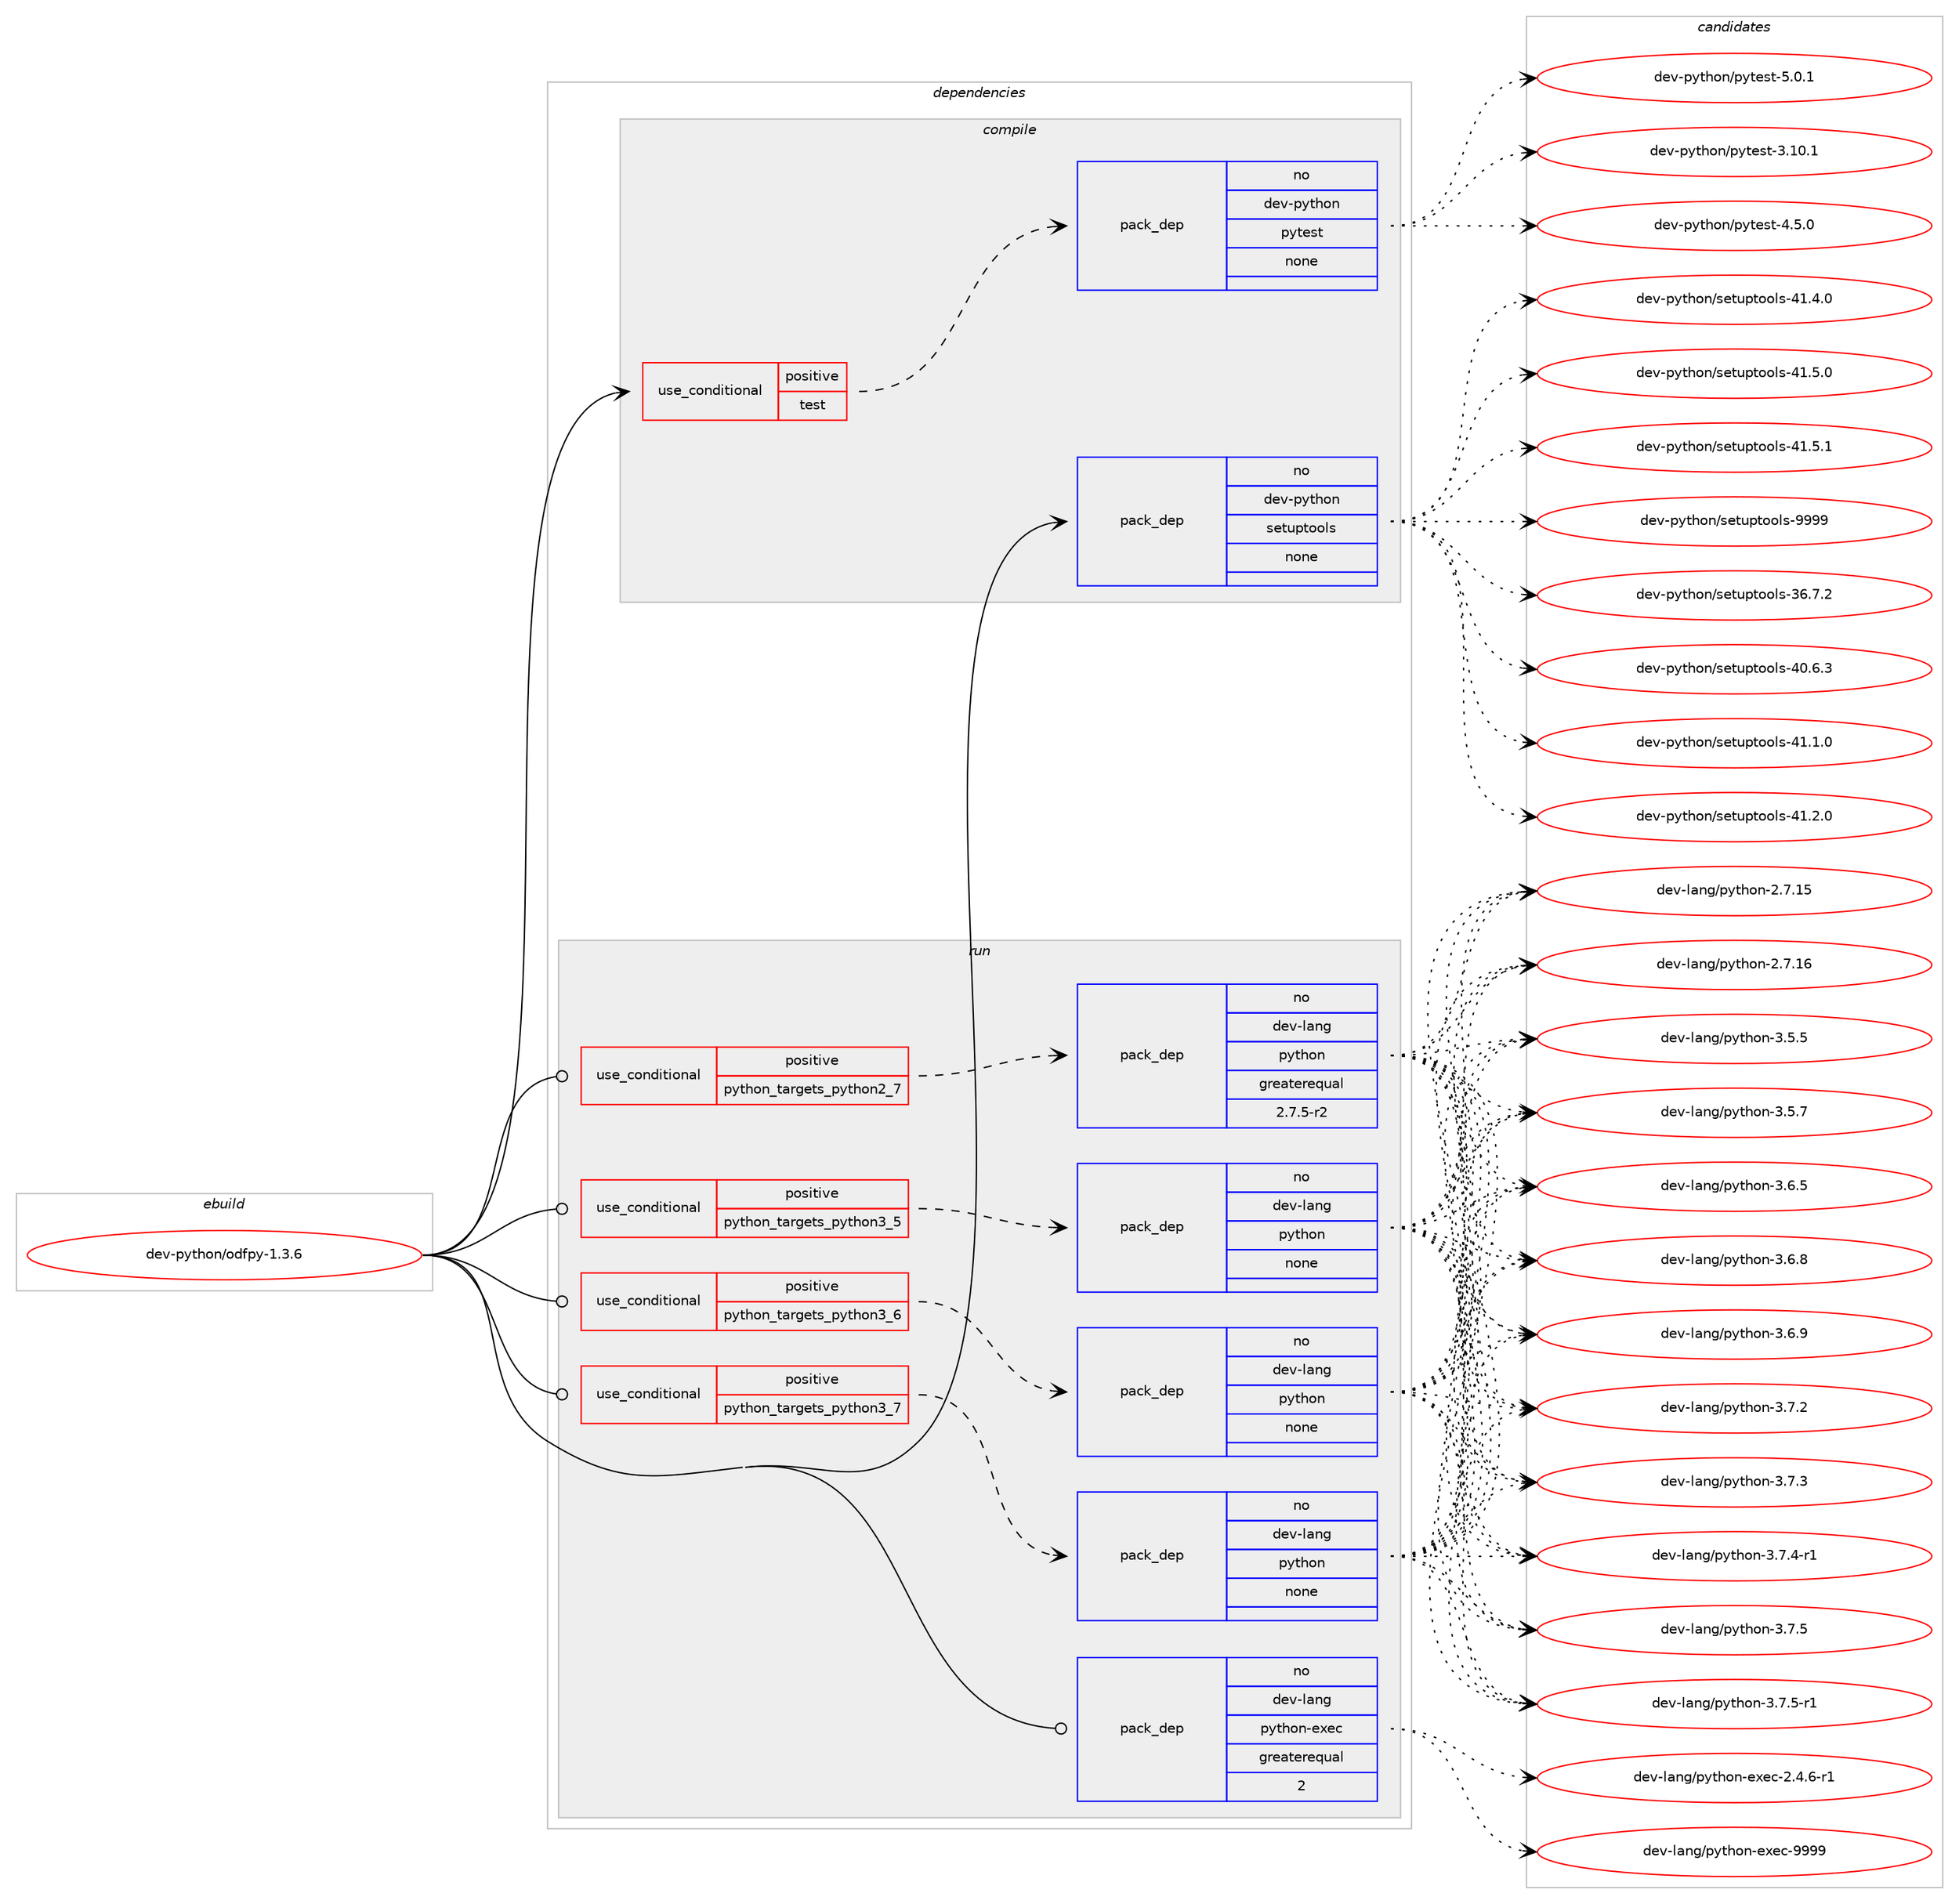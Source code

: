 digraph prolog {

# *************
# Graph options
# *************

newrank=true;
concentrate=true;
compound=true;
graph [rankdir=LR,fontname=Helvetica,fontsize=10,ranksep=1.5];#, ranksep=2.5, nodesep=0.2];
edge  [arrowhead=vee];
node  [fontname=Helvetica,fontsize=10];

# **********
# The ebuild
# **********

subgraph cluster_leftcol {
color=gray;
rank=same;
label=<<i>ebuild</i>>;
id [label="dev-python/odfpy-1.3.6", color=red, width=4, href="../dev-python/odfpy-1.3.6.svg"];
}

# ****************
# The dependencies
# ****************

subgraph cluster_midcol {
color=gray;
label=<<i>dependencies</i>>;
subgraph cluster_compile {
fillcolor="#eeeeee";
style=filled;
label=<<i>compile</i>>;
subgraph cond143537 {
dependency617840 [label=<<TABLE BORDER="0" CELLBORDER="1" CELLSPACING="0" CELLPADDING="4"><TR><TD ROWSPAN="3" CELLPADDING="10">use_conditional</TD></TR><TR><TD>positive</TD></TR><TR><TD>test</TD></TR></TABLE>>, shape=none, color=red];
subgraph pack462495 {
dependency617841 [label=<<TABLE BORDER="0" CELLBORDER="1" CELLSPACING="0" CELLPADDING="4" WIDTH="220"><TR><TD ROWSPAN="6" CELLPADDING="30">pack_dep</TD></TR><TR><TD WIDTH="110">no</TD></TR><TR><TD>dev-python</TD></TR><TR><TD>pytest</TD></TR><TR><TD>none</TD></TR><TR><TD></TD></TR></TABLE>>, shape=none, color=blue];
}
dependency617840:e -> dependency617841:w [weight=20,style="dashed",arrowhead="vee"];
}
id:e -> dependency617840:w [weight=20,style="solid",arrowhead="vee"];
subgraph pack462496 {
dependency617842 [label=<<TABLE BORDER="0" CELLBORDER="1" CELLSPACING="0" CELLPADDING="4" WIDTH="220"><TR><TD ROWSPAN="6" CELLPADDING="30">pack_dep</TD></TR><TR><TD WIDTH="110">no</TD></TR><TR><TD>dev-python</TD></TR><TR><TD>setuptools</TD></TR><TR><TD>none</TD></TR><TR><TD></TD></TR></TABLE>>, shape=none, color=blue];
}
id:e -> dependency617842:w [weight=20,style="solid",arrowhead="vee"];
}
subgraph cluster_compileandrun {
fillcolor="#eeeeee";
style=filled;
label=<<i>compile and run</i>>;
}
subgraph cluster_run {
fillcolor="#eeeeee";
style=filled;
label=<<i>run</i>>;
subgraph cond143538 {
dependency617843 [label=<<TABLE BORDER="0" CELLBORDER="1" CELLSPACING="0" CELLPADDING="4"><TR><TD ROWSPAN="3" CELLPADDING="10">use_conditional</TD></TR><TR><TD>positive</TD></TR><TR><TD>python_targets_python2_7</TD></TR></TABLE>>, shape=none, color=red];
subgraph pack462497 {
dependency617844 [label=<<TABLE BORDER="0" CELLBORDER="1" CELLSPACING="0" CELLPADDING="4" WIDTH="220"><TR><TD ROWSPAN="6" CELLPADDING="30">pack_dep</TD></TR><TR><TD WIDTH="110">no</TD></TR><TR><TD>dev-lang</TD></TR><TR><TD>python</TD></TR><TR><TD>greaterequal</TD></TR><TR><TD>2.7.5-r2</TD></TR></TABLE>>, shape=none, color=blue];
}
dependency617843:e -> dependency617844:w [weight=20,style="dashed",arrowhead="vee"];
}
id:e -> dependency617843:w [weight=20,style="solid",arrowhead="odot"];
subgraph cond143539 {
dependency617845 [label=<<TABLE BORDER="0" CELLBORDER="1" CELLSPACING="0" CELLPADDING="4"><TR><TD ROWSPAN="3" CELLPADDING="10">use_conditional</TD></TR><TR><TD>positive</TD></TR><TR><TD>python_targets_python3_5</TD></TR></TABLE>>, shape=none, color=red];
subgraph pack462498 {
dependency617846 [label=<<TABLE BORDER="0" CELLBORDER="1" CELLSPACING="0" CELLPADDING="4" WIDTH="220"><TR><TD ROWSPAN="6" CELLPADDING="30">pack_dep</TD></TR><TR><TD WIDTH="110">no</TD></TR><TR><TD>dev-lang</TD></TR><TR><TD>python</TD></TR><TR><TD>none</TD></TR><TR><TD></TD></TR></TABLE>>, shape=none, color=blue];
}
dependency617845:e -> dependency617846:w [weight=20,style="dashed",arrowhead="vee"];
}
id:e -> dependency617845:w [weight=20,style="solid",arrowhead="odot"];
subgraph cond143540 {
dependency617847 [label=<<TABLE BORDER="0" CELLBORDER="1" CELLSPACING="0" CELLPADDING="4"><TR><TD ROWSPAN="3" CELLPADDING="10">use_conditional</TD></TR><TR><TD>positive</TD></TR><TR><TD>python_targets_python3_6</TD></TR></TABLE>>, shape=none, color=red];
subgraph pack462499 {
dependency617848 [label=<<TABLE BORDER="0" CELLBORDER="1" CELLSPACING="0" CELLPADDING="4" WIDTH="220"><TR><TD ROWSPAN="6" CELLPADDING="30">pack_dep</TD></TR><TR><TD WIDTH="110">no</TD></TR><TR><TD>dev-lang</TD></TR><TR><TD>python</TD></TR><TR><TD>none</TD></TR><TR><TD></TD></TR></TABLE>>, shape=none, color=blue];
}
dependency617847:e -> dependency617848:w [weight=20,style="dashed",arrowhead="vee"];
}
id:e -> dependency617847:w [weight=20,style="solid",arrowhead="odot"];
subgraph cond143541 {
dependency617849 [label=<<TABLE BORDER="0" CELLBORDER="1" CELLSPACING="0" CELLPADDING="4"><TR><TD ROWSPAN="3" CELLPADDING="10">use_conditional</TD></TR><TR><TD>positive</TD></TR><TR><TD>python_targets_python3_7</TD></TR></TABLE>>, shape=none, color=red];
subgraph pack462500 {
dependency617850 [label=<<TABLE BORDER="0" CELLBORDER="1" CELLSPACING="0" CELLPADDING="4" WIDTH="220"><TR><TD ROWSPAN="6" CELLPADDING="30">pack_dep</TD></TR><TR><TD WIDTH="110">no</TD></TR><TR><TD>dev-lang</TD></TR><TR><TD>python</TD></TR><TR><TD>none</TD></TR><TR><TD></TD></TR></TABLE>>, shape=none, color=blue];
}
dependency617849:e -> dependency617850:w [weight=20,style="dashed",arrowhead="vee"];
}
id:e -> dependency617849:w [weight=20,style="solid",arrowhead="odot"];
subgraph pack462501 {
dependency617851 [label=<<TABLE BORDER="0" CELLBORDER="1" CELLSPACING="0" CELLPADDING="4" WIDTH="220"><TR><TD ROWSPAN="6" CELLPADDING="30">pack_dep</TD></TR><TR><TD WIDTH="110">no</TD></TR><TR><TD>dev-lang</TD></TR><TR><TD>python-exec</TD></TR><TR><TD>greaterequal</TD></TR><TR><TD>2</TD></TR></TABLE>>, shape=none, color=blue];
}
id:e -> dependency617851:w [weight=20,style="solid",arrowhead="odot"];
}
}

# **************
# The candidates
# **************

subgraph cluster_choices {
rank=same;
color=gray;
label=<<i>candidates</i>>;

subgraph choice462495 {
color=black;
nodesep=1;
choice100101118451121211161041111104711212111610111511645514649484649 [label="dev-python/pytest-3.10.1", color=red, width=4,href="../dev-python/pytest-3.10.1.svg"];
choice1001011184511212111610411111047112121116101115116455246534648 [label="dev-python/pytest-4.5.0", color=red, width=4,href="../dev-python/pytest-4.5.0.svg"];
choice1001011184511212111610411111047112121116101115116455346484649 [label="dev-python/pytest-5.0.1", color=red, width=4,href="../dev-python/pytest-5.0.1.svg"];
dependency617841:e -> choice100101118451121211161041111104711212111610111511645514649484649:w [style=dotted,weight="100"];
dependency617841:e -> choice1001011184511212111610411111047112121116101115116455246534648:w [style=dotted,weight="100"];
dependency617841:e -> choice1001011184511212111610411111047112121116101115116455346484649:w [style=dotted,weight="100"];
}
subgraph choice462496 {
color=black;
nodesep=1;
choice100101118451121211161041111104711510111611711211611111110811545515446554650 [label="dev-python/setuptools-36.7.2", color=red, width=4,href="../dev-python/setuptools-36.7.2.svg"];
choice100101118451121211161041111104711510111611711211611111110811545524846544651 [label="dev-python/setuptools-40.6.3", color=red, width=4,href="../dev-python/setuptools-40.6.3.svg"];
choice100101118451121211161041111104711510111611711211611111110811545524946494648 [label="dev-python/setuptools-41.1.0", color=red, width=4,href="../dev-python/setuptools-41.1.0.svg"];
choice100101118451121211161041111104711510111611711211611111110811545524946504648 [label="dev-python/setuptools-41.2.0", color=red, width=4,href="../dev-python/setuptools-41.2.0.svg"];
choice100101118451121211161041111104711510111611711211611111110811545524946524648 [label="dev-python/setuptools-41.4.0", color=red, width=4,href="../dev-python/setuptools-41.4.0.svg"];
choice100101118451121211161041111104711510111611711211611111110811545524946534648 [label="dev-python/setuptools-41.5.0", color=red, width=4,href="../dev-python/setuptools-41.5.0.svg"];
choice100101118451121211161041111104711510111611711211611111110811545524946534649 [label="dev-python/setuptools-41.5.1", color=red, width=4,href="../dev-python/setuptools-41.5.1.svg"];
choice10010111845112121116104111110471151011161171121161111111081154557575757 [label="dev-python/setuptools-9999", color=red, width=4,href="../dev-python/setuptools-9999.svg"];
dependency617842:e -> choice100101118451121211161041111104711510111611711211611111110811545515446554650:w [style=dotted,weight="100"];
dependency617842:e -> choice100101118451121211161041111104711510111611711211611111110811545524846544651:w [style=dotted,weight="100"];
dependency617842:e -> choice100101118451121211161041111104711510111611711211611111110811545524946494648:w [style=dotted,weight="100"];
dependency617842:e -> choice100101118451121211161041111104711510111611711211611111110811545524946504648:w [style=dotted,weight="100"];
dependency617842:e -> choice100101118451121211161041111104711510111611711211611111110811545524946524648:w [style=dotted,weight="100"];
dependency617842:e -> choice100101118451121211161041111104711510111611711211611111110811545524946534648:w [style=dotted,weight="100"];
dependency617842:e -> choice100101118451121211161041111104711510111611711211611111110811545524946534649:w [style=dotted,weight="100"];
dependency617842:e -> choice10010111845112121116104111110471151011161171121161111111081154557575757:w [style=dotted,weight="100"];
}
subgraph choice462497 {
color=black;
nodesep=1;
choice10010111845108971101034711212111610411111045504655464953 [label="dev-lang/python-2.7.15", color=red, width=4,href="../dev-lang/python-2.7.15.svg"];
choice10010111845108971101034711212111610411111045504655464954 [label="dev-lang/python-2.7.16", color=red, width=4,href="../dev-lang/python-2.7.16.svg"];
choice100101118451089711010347112121116104111110455146534653 [label="dev-lang/python-3.5.5", color=red, width=4,href="../dev-lang/python-3.5.5.svg"];
choice100101118451089711010347112121116104111110455146534655 [label="dev-lang/python-3.5.7", color=red, width=4,href="../dev-lang/python-3.5.7.svg"];
choice100101118451089711010347112121116104111110455146544653 [label="dev-lang/python-3.6.5", color=red, width=4,href="../dev-lang/python-3.6.5.svg"];
choice100101118451089711010347112121116104111110455146544656 [label="dev-lang/python-3.6.8", color=red, width=4,href="../dev-lang/python-3.6.8.svg"];
choice100101118451089711010347112121116104111110455146544657 [label="dev-lang/python-3.6.9", color=red, width=4,href="../dev-lang/python-3.6.9.svg"];
choice100101118451089711010347112121116104111110455146554650 [label="dev-lang/python-3.7.2", color=red, width=4,href="../dev-lang/python-3.7.2.svg"];
choice100101118451089711010347112121116104111110455146554651 [label="dev-lang/python-3.7.3", color=red, width=4,href="../dev-lang/python-3.7.3.svg"];
choice1001011184510897110103471121211161041111104551465546524511449 [label="dev-lang/python-3.7.4-r1", color=red, width=4,href="../dev-lang/python-3.7.4-r1.svg"];
choice100101118451089711010347112121116104111110455146554653 [label="dev-lang/python-3.7.5", color=red, width=4,href="../dev-lang/python-3.7.5.svg"];
choice1001011184510897110103471121211161041111104551465546534511449 [label="dev-lang/python-3.7.5-r1", color=red, width=4,href="../dev-lang/python-3.7.5-r1.svg"];
dependency617844:e -> choice10010111845108971101034711212111610411111045504655464953:w [style=dotted,weight="100"];
dependency617844:e -> choice10010111845108971101034711212111610411111045504655464954:w [style=dotted,weight="100"];
dependency617844:e -> choice100101118451089711010347112121116104111110455146534653:w [style=dotted,weight="100"];
dependency617844:e -> choice100101118451089711010347112121116104111110455146534655:w [style=dotted,weight="100"];
dependency617844:e -> choice100101118451089711010347112121116104111110455146544653:w [style=dotted,weight="100"];
dependency617844:e -> choice100101118451089711010347112121116104111110455146544656:w [style=dotted,weight="100"];
dependency617844:e -> choice100101118451089711010347112121116104111110455146544657:w [style=dotted,weight="100"];
dependency617844:e -> choice100101118451089711010347112121116104111110455146554650:w [style=dotted,weight="100"];
dependency617844:e -> choice100101118451089711010347112121116104111110455146554651:w [style=dotted,weight="100"];
dependency617844:e -> choice1001011184510897110103471121211161041111104551465546524511449:w [style=dotted,weight="100"];
dependency617844:e -> choice100101118451089711010347112121116104111110455146554653:w [style=dotted,weight="100"];
dependency617844:e -> choice1001011184510897110103471121211161041111104551465546534511449:w [style=dotted,weight="100"];
}
subgraph choice462498 {
color=black;
nodesep=1;
choice10010111845108971101034711212111610411111045504655464953 [label="dev-lang/python-2.7.15", color=red, width=4,href="../dev-lang/python-2.7.15.svg"];
choice10010111845108971101034711212111610411111045504655464954 [label="dev-lang/python-2.7.16", color=red, width=4,href="../dev-lang/python-2.7.16.svg"];
choice100101118451089711010347112121116104111110455146534653 [label="dev-lang/python-3.5.5", color=red, width=4,href="../dev-lang/python-3.5.5.svg"];
choice100101118451089711010347112121116104111110455146534655 [label="dev-lang/python-3.5.7", color=red, width=4,href="../dev-lang/python-3.5.7.svg"];
choice100101118451089711010347112121116104111110455146544653 [label="dev-lang/python-3.6.5", color=red, width=4,href="../dev-lang/python-3.6.5.svg"];
choice100101118451089711010347112121116104111110455146544656 [label="dev-lang/python-3.6.8", color=red, width=4,href="../dev-lang/python-3.6.8.svg"];
choice100101118451089711010347112121116104111110455146544657 [label="dev-lang/python-3.6.9", color=red, width=4,href="../dev-lang/python-3.6.9.svg"];
choice100101118451089711010347112121116104111110455146554650 [label="dev-lang/python-3.7.2", color=red, width=4,href="../dev-lang/python-3.7.2.svg"];
choice100101118451089711010347112121116104111110455146554651 [label="dev-lang/python-3.7.3", color=red, width=4,href="../dev-lang/python-3.7.3.svg"];
choice1001011184510897110103471121211161041111104551465546524511449 [label="dev-lang/python-3.7.4-r1", color=red, width=4,href="../dev-lang/python-3.7.4-r1.svg"];
choice100101118451089711010347112121116104111110455146554653 [label="dev-lang/python-3.7.5", color=red, width=4,href="../dev-lang/python-3.7.5.svg"];
choice1001011184510897110103471121211161041111104551465546534511449 [label="dev-lang/python-3.7.5-r1", color=red, width=4,href="../dev-lang/python-3.7.5-r1.svg"];
dependency617846:e -> choice10010111845108971101034711212111610411111045504655464953:w [style=dotted,weight="100"];
dependency617846:e -> choice10010111845108971101034711212111610411111045504655464954:w [style=dotted,weight="100"];
dependency617846:e -> choice100101118451089711010347112121116104111110455146534653:w [style=dotted,weight="100"];
dependency617846:e -> choice100101118451089711010347112121116104111110455146534655:w [style=dotted,weight="100"];
dependency617846:e -> choice100101118451089711010347112121116104111110455146544653:w [style=dotted,weight="100"];
dependency617846:e -> choice100101118451089711010347112121116104111110455146544656:w [style=dotted,weight="100"];
dependency617846:e -> choice100101118451089711010347112121116104111110455146544657:w [style=dotted,weight="100"];
dependency617846:e -> choice100101118451089711010347112121116104111110455146554650:w [style=dotted,weight="100"];
dependency617846:e -> choice100101118451089711010347112121116104111110455146554651:w [style=dotted,weight="100"];
dependency617846:e -> choice1001011184510897110103471121211161041111104551465546524511449:w [style=dotted,weight="100"];
dependency617846:e -> choice100101118451089711010347112121116104111110455146554653:w [style=dotted,weight="100"];
dependency617846:e -> choice1001011184510897110103471121211161041111104551465546534511449:w [style=dotted,weight="100"];
}
subgraph choice462499 {
color=black;
nodesep=1;
choice10010111845108971101034711212111610411111045504655464953 [label="dev-lang/python-2.7.15", color=red, width=4,href="../dev-lang/python-2.7.15.svg"];
choice10010111845108971101034711212111610411111045504655464954 [label="dev-lang/python-2.7.16", color=red, width=4,href="../dev-lang/python-2.7.16.svg"];
choice100101118451089711010347112121116104111110455146534653 [label="dev-lang/python-3.5.5", color=red, width=4,href="../dev-lang/python-3.5.5.svg"];
choice100101118451089711010347112121116104111110455146534655 [label="dev-lang/python-3.5.7", color=red, width=4,href="../dev-lang/python-3.5.7.svg"];
choice100101118451089711010347112121116104111110455146544653 [label="dev-lang/python-3.6.5", color=red, width=4,href="../dev-lang/python-3.6.5.svg"];
choice100101118451089711010347112121116104111110455146544656 [label="dev-lang/python-3.6.8", color=red, width=4,href="../dev-lang/python-3.6.8.svg"];
choice100101118451089711010347112121116104111110455146544657 [label="dev-lang/python-3.6.9", color=red, width=4,href="../dev-lang/python-3.6.9.svg"];
choice100101118451089711010347112121116104111110455146554650 [label="dev-lang/python-3.7.2", color=red, width=4,href="../dev-lang/python-3.7.2.svg"];
choice100101118451089711010347112121116104111110455146554651 [label="dev-lang/python-3.7.3", color=red, width=4,href="../dev-lang/python-3.7.3.svg"];
choice1001011184510897110103471121211161041111104551465546524511449 [label="dev-lang/python-3.7.4-r1", color=red, width=4,href="../dev-lang/python-3.7.4-r1.svg"];
choice100101118451089711010347112121116104111110455146554653 [label="dev-lang/python-3.7.5", color=red, width=4,href="../dev-lang/python-3.7.5.svg"];
choice1001011184510897110103471121211161041111104551465546534511449 [label="dev-lang/python-3.7.5-r1", color=red, width=4,href="../dev-lang/python-3.7.5-r1.svg"];
dependency617848:e -> choice10010111845108971101034711212111610411111045504655464953:w [style=dotted,weight="100"];
dependency617848:e -> choice10010111845108971101034711212111610411111045504655464954:w [style=dotted,weight="100"];
dependency617848:e -> choice100101118451089711010347112121116104111110455146534653:w [style=dotted,weight="100"];
dependency617848:e -> choice100101118451089711010347112121116104111110455146534655:w [style=dotted,weight="100"];
dependency617848:e -> choice100101118451089711010347112121116104111110455146544653:w [style=dotted,weight="100"];
dependency617848:e -> choice100101118451089711010347112121116104111110455146544656:w [style=dotted,weight="100"];
dependency617848:e -> choice100101118451089711010347112121116104111110455146544657:w [style=dotted,weight="100"];
dependency617848:e -> choice100101118451089711010347112121116104111110455146554650:w [style=dotted,weight="100"];
dependency617848:e -> choice100101118451089711010347112121116104111110455146554651:w [style=dotted,weight="100"];
dependency617848:e -> choice1001011184510897110103471121211161041111104551465546524511449:w [style=dotted,weight="100"];
dependency617848:e -> choice100101118451089711010347112121116104111110455146554653:w [style=dotted,weight="100"];
dependency617848:e -> choice1001011184510897110103471121211161041111104551465546534511449:w [style=dotted,weight="100"];
}
subgraph choice462500 {
color=black;
nodesep=1;
choice10010111845108971101034711212111610411111045504655464953 [label="dev-lang/python-2.7.15", color=red, width=4,href="../dev-lang/python-2.7.15.svg"];
choice10010111845108971101034711212111610411111045504655464954 [label="dev-lang/python-2.7.16", color=red, width=4,href="../dev-lang/python-2.7.16.svg"];
choice100101118451089711010347112121116104111110455146534653 [label="dev-lang/python-3.5.5", color=red, width=4,href="../dev-lang/python-3.5.5.svg"];
choice100101118451089711010347112121116104111110455146534655 [label="dev-lang/python-3.5.7", color=red, width=4,href="../dev-lang/python-3.5.7.svg"];
choice100101118451089711010347112121116104111110455146544653 [label="dev-lang/python-3.6.5", color=red, width=4,href="../dev-lang/python-3.6.5.svg"];
choice100101118451089711010347112121116104111110455146544656 [label="dev-lang/python-3.6.8", color=red, width=4,href="../dev-lang/python-3.6.8.svg"];
choice100101118451089711010347112121116104111110455146544657 [label="dev-lang/python-3.6.9", color=red, width=4,href="../dev-lang/python-3.6.9.svg"];
choice100101118451089711010347112121116104111110455146554650 [label="dev-lang/python-3.7.2", color=red, width=4,href="../dev-lang/python-3.7.2.svg"];
choice100101118451089711010347112121116104111110455146554651 [label="dev-lang/python-3.7.3", color=red, width=4,href="../dev-lang/python-3.7.3.svg"];
choice1001011184510897110103471121211161041111104551465546524511449 [label="dev-lang/python-3.7.4-r1", color=red, width=4,href="../dev-lang/python-3.7.4-r1.svg"];
choice100101118451089711010347112121116104111110455146554653 [label="dev-lang/python-3.7.5", color=red, width=4,href="../dev-lang/python-3.7.5.svg"];
choice1001011184510897110103471121211161041111104551465546534511449 [label="dev-lang/python-3.7.5-r1", color=red, width=4,href="../dev-lang/python-3.7.5-r1.svg"];
dependency617850:e -> choice10010111845108971101034711212111610411111045504655464953:w [style=dotted,weight="100"];
dependency617850:e -> choice10010111845108971101034711212111610411111045504655464954:w [style=dotted,weight="100"];
dependency617850:e -> choice100101118451089711010347112121116104111110455146534653:w [style=dotted,weight="100"];
dependency617850:e -> choice100101118451089711010347112121116104111110455146534655:w [style=dotted,weight="100"];
dependency617850:e -> choice100101118451089711010347112121116104111110455146544653:w [style=dotted,weight="100"];
dependency617850:e -> choice100101118451089711010347112121116104111110455146544656:w [style=dotted,weight="100"];
dependency617850:e -> choice100101118451089711010347112121116104111110455146544657:w [style=dotted,weight="100"];
dependency617850:e -> choice100101118451089711010347112121116104111110455146554650:w [style=dotted,weight="100"];
dependency617850:e -> choice100101118451089711010347112121116104111110455146554651:w [style=dotted,weight="100"];
dependency617850:e -> choice1001011184510897110103471121211161041111104551465546524511449:w [style=dotted,weight="100"];
dependency617850:e -> choice100101118451089711010347112121116104111110455146554653:w [style=dotted,weight="100"];
dependency617850:e -> choice1001011184510897110103471121211161041111104551465546534511449:w [style=dotted,weight="100"];
}
subgraph choice462501 {
color=black;
nodesep=1;
choice10010111845108971101034711212111610411111045101120101994550465246544511449 [label="dev-lang/python-exec-2.4.6-r1", color=red, width=4,href="../dev-lang/python-exec-2.4.6-r1.svg"];
choice10010111845108971101034711212111610411111045101120101994557575757 [label="dev-lang/python-exec-9999", color=red, width=4,href="../dev-lang/python-exec-9999.svg"];
dependency617851:e -> choice10010111845108971101034711212111610411111045101120101994550465246544511449:w [style=dotted,weight="100"];
dependency617851:e -> choice10010111845108971101034711212111610411111045101120101994557575757:w [style=dotted,weight="100"];
}
}

}
